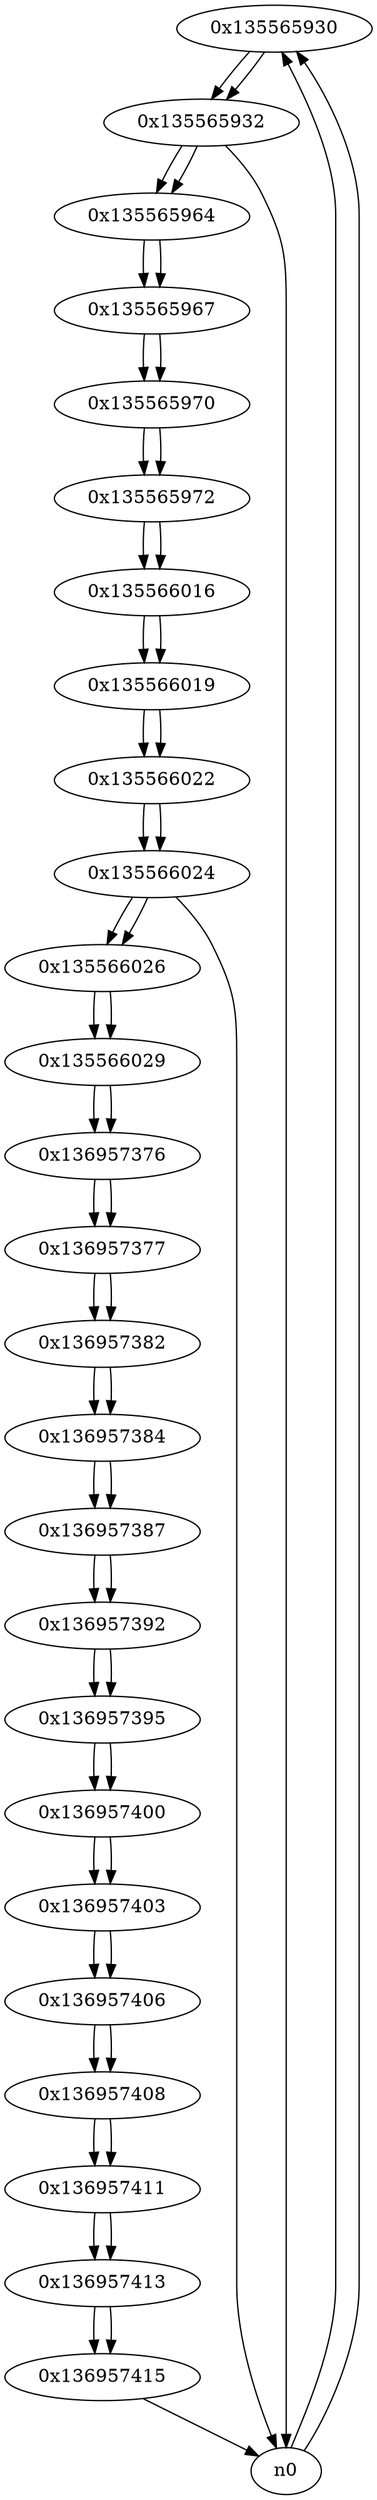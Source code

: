 digraph G{
/* nodes */
  n1 [label="0x135565930"]
  n2 [label="0x135565932"]
  n3 [label="0x135565964"]
  n4 [label="0x135565967"]
  n5 [label="0x135565970"]
  n6 [label="0x135565972"]
  n7 [label="0x135566016"]
  n8 [label="0x135566019"]
  n9 [label="0x135566022"]
  n10 [label="0x135566024"]
  n11 [label="0x135566026"]
  n12 [label="0x135566029"]
  n13 [label="0x136957376"]
  n14 [label="0x136957377"]
  n15 [label="0x136957382"]
  n16 [label="0x136957384"]
  n17 [label="0x136957387"]
  n18 [label="0x136957392"]
  n19 [label="0x136957395"]
  n20 [label="0x136957400"]
  n21 [label="0x136957403"]
  n22 [label="0x136957406"]
  n23 [label="0x136957408"]
  n24 [label="0x136957411"]
  n25 [label="0x136957413"]
  n26 [label="0x136957415"]
/* edges */
n1 -> n2;
n0 -> n1;
n0 -> n1;
n2 -> n3;
n2 -> n0;
n1 -> n2;
n3 -> n4;
n2 -> n3;
n4 -> n5;
n3 -> n4;
n5 -> n6;
n4 -> n5;
n6 -> n7;
n5 -> n6;
n7 -> n8;
n6 -> n7;
n8 -> n9;
n7 -> n8;
n9 -> n10;
n8 -> n9;
n10 -> n0;
n10 -> n11;
n9 -> n10;
n11 -> n12;
n10 -> n11;
n12 -> n13;
n11 -> n12;
n13 -> n14;
n12 -> n13;
n14 -> n15;
n13 -> n14;
n15 -> n16;
n14 -> n15;
n16 -> n17;
n15 -> n16;
n17 -> n18;
n16 -> n17;
n18 -> n19;
n17 -> n18;
n19 -> n20;
n18 -> n19;
n20 -> n21;
n19 -> n20;
n21 -> n22;
n20 -> n21;
n22 -> n23;
n21 -> n22;
n23 -> n24;
n22 -> n23;
n24 -> n25;
n23 -> n24;
n25 -> n26;
n24 -> n25;
n26 -> n0;
n25 -> n26;
}
